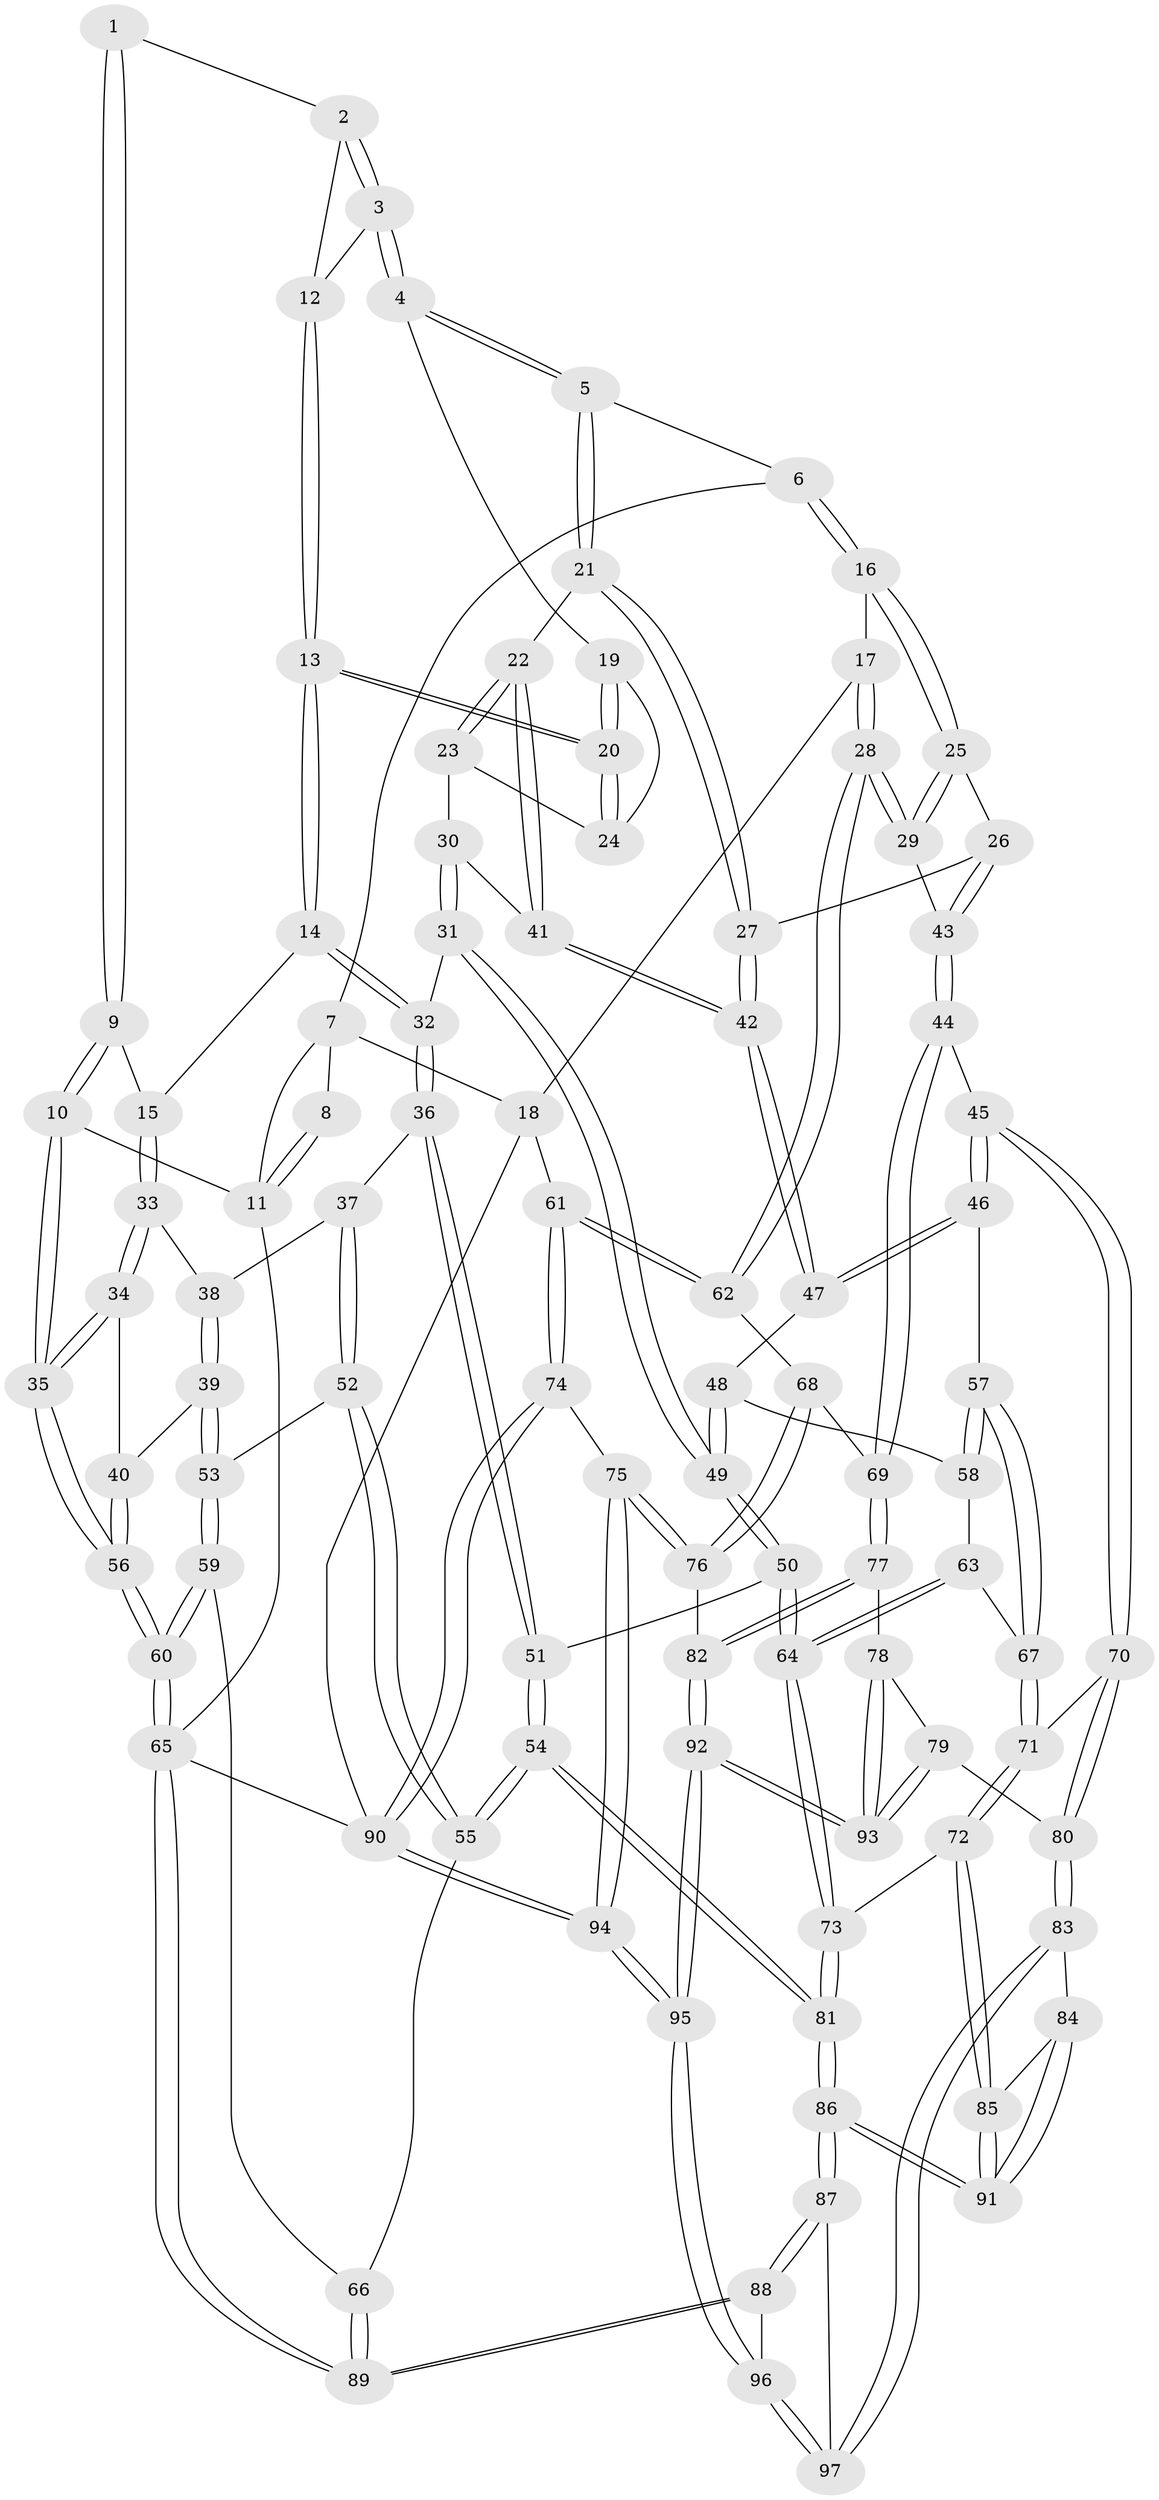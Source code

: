 // coarse degree distribution, {3: 0.5517241379310345, 2: 0.06896551724137931, 4: 0.3448275862068966, 5: 0.034482758620689655}
// Generated by graph-tools (version 1.1) at 2025/38/03/04/25 23:38:31]
// undirected, 97 vertices, 239 edges
graph export_dot {
  node [color=gray90,style=filled];
  1 [pos="+0.3073333467256671+0"];
  2 [pos="+0.31427232231154273+0"];
  3 [pos="+0.45052863206559945+0.21652347635531416"];
  4 [pos="+0.4523461002389898+0.21776323346987075"];
  5 [pos="+0.5374230487885142+0.22708961797922478"];
  6 [pos="+0.7155903213572247+0.046237566251931976"];
  7 [pos="+0.714734643531788+0"];
  8 [pos="+0.30719858343087075+0"];
  9 [pos="+0.09822629120650236+0.2647065782548648"];
  10 [pos="+0+0.0920298175475977"];
  11 [pos="+0+0"];
  12 [pos="+0.25502466500420073+0.20666892421537855"];
  13 [pos="+0.18168575605753293+0.281245296990609"];
  14 [pos="+0.15988104103074857+0.29225141963520324"];
  15 [pos="+0.13727747594747003+0.284411547144229"];
  16 [pos="+0.8200808963236038+0.19931064228910417"];
  17 [pos="+0.9262722797573871+0.23110363823363853"];
  18 [pos="+1+0.2754801883214476"];
  19 [pos="+0.3901267621965916+0.29446525423777414"];
  20 [pos="+0.1826116967781288+0.2814528792485366"];
  21 [pos="+0.5427529928232326+0.2728282003338244"];
  22 [pos="+0.4892108496411115+0.41962503520850053"];
  23 [pos="+0.3805207030905687+0.37088607939584634"];
  24 [pos="+0.3780372900069793+0.3619734970530072"];
  25 [pos="+0.8127932499856669+0.22504453543537412"];
  26 [pos="+0.7078995849172895+0.4205319447038345"];
  27 [pos="+0.70498426528529+0.4193706766328796"];
  28 [pos="+0.9049789506950456+0.5189037410362777"];
  29 [pos="+0.8995916550889052+0.516621615172566"];
  30 [pos="+0.3158429274871952+0.4357268868957068"];
  31 [pos="+0.2886401943348766+0.45773158971016414"];
  32 [pos="+0.20382163034125064+0.41614440555019966"];
  33 [pos="+0.050128913831485454+0.46142209511193044"];
  34 [pos="+0.016540466684017242+0.4598768886107434"];
  35 [pos="+0+0.30722381770552837"];
  36 [pos="+0.15309869269074045+0.5031911344570472"];
  37 [pos="+0.14109336918899984+0.507270667685078"];
  38 [pos="+0.05023113139370015+0.4615288700021843"];
  39 [pos="+0.04524566881397725+0.5460939898923649"];
  40 [pos="+0.02906499491211021+0.5441141899206866"];
  41 [pos="+0.4938431551889811+0.4441125295200211"];
  42 [pos="+0.4946705994611264+0.44727187312853256"];
  43 [pos="+0.7341113729614034+0.49141234619411445"];
  44 [pos="+0.6509196794726196+0.6058890161540949"];
  45 [pos="+0.6218222408112014+0.6069725979171264"];
  46 [pos="+0.5516703471880904+0.563954444735273"];
  47 [pos="+0.48949806557644776+0.48645686523197557"];
  48 [pos="+0.4208040181678671+0.518849201231473"];
  49 [pos="+0.3338256945361581+0.5314086158274769"];
  50 [pos="+0.2989799368117487+0.6329620936270014"];
  51 [pos="+0.2171166325368351+0.6384541939276911"];
  52 [pos="+0.0776911723476419+0.5535157512262852"];
  53 [pos="+0.06200445845501155+0.5518414797802813"];
  54 [pos="+0.14415065124402585+0.697973386388373"];
  55 [pos="+0.10925730605304823+0.6887228783077637"];
  56 [pos="+0+0.5969731910539559"];
  57 [pos="+0.47480012803774846+0.6194990980900799"];
  58 [pos="+0.42907617425908057+0.5821442711749895"];
  59 [pos="+0+0.690947927110466"];
  60 [pos="+0+0.7122945929138189"];
  61 [pos="+1+0.5540665052743611"];
  62 [pos="+0.9335593861770788+0.5364312617994157"];
  63 [pos="+0.4223661252477291+0.6197253900849674"];
  64 [pos="+0.3268374362163725+0.66553031291687"];
  65 [pos="+0+1"];
  66 [pos="+0.07322787764005025+0.6947537479917594"];
  67 [pos="+0.46258855266429455+0.6338432559415403"];
  68 [pos="+0.8487112000382135+0.6582694207501206"];
  69 [pos="+0.6838647320275903+0.6529314700582348"];
  70 [pos="+0.5444147307812046+0.7038155585772938"];
  71 [pos="+0.4599563603051687+0.693612740042206"];
  72 [pos="+0.3694264268509898+0.7405442111216458"];
  73 [pos="+0.3588255990622332+0.7303025405751804"];
  74 [pos="+1+0.6820856237596601"];
  75 [pos="+0.9070111293418538+0.7991155718291991"];
  76 [pos="+0.8508403534334281+0.7658716656774789"];
  77 [pos="+0.7111356844061686+0.7709996193626045"];
  78 [pos="+0.654734301926732+0.8039025291490574"];
  79 [pos="+0.5547363681756282+0.8299988662480854"];
  80 [pos="+0.5504336673017323+0.8304694458550992"];
  81 [pos="+0.175530440297472+0.8042437298039228"];
  82 [pos="+0.7407398119007098+0.7879736544026962"];
  83 [pos="+0.5132158319927869+0.8645728131874332"];
  84 [pos="+0.5089692814688598+0.8633568784337957"];
  85 [pos="+0.3735599796931146+0.7553257638084234"];
  86 [pos="+0.14882733427557304+1"];
  87 [pos="+0.11038882833955786+1"];
  88 [pos="+0.0824813163934104+1"];
  89 [pos="+0+1"];
  90 [pos="+1+1"];
  91 [pos="+0.26325120169405153+0.9658397822153477"];
  92 [pos="+0.8064378301110484+1"];
  93 [pos="+0.6753210949158881+0.9222023458033647"];
  94 [pos="+0.8603696808385696+1"];
  95 [pos="+0.8394109865799865+1"];
  96 [pos="+0.690886495975306+1"];
  97 [pos="+0.5254682456802571+0.9226840071289386"];
  1 -- 2;
  1 -- 9;
  1 -- 9;
  2 -- 3;
  2 -- 3;
  2 -- 12;
  3 -- 4;
  3 -- 4;
  3 -- 12;
  4 -- 5;
  4 -- 5;
  4 -- 19;
  5 -- 6;
  5 -- 21;
  5 -- 21;
  6 -- 7;
  6 -- 16;
  6 -- 16;
  7 -- 8;
  7 -- 11;
  7 -- 18;
  8 -- 11;
  8 -- 11;
  9 -- 10;
  9 -- 10;
  9 -- 15;
  10 -- 11;
  10 -- 35;
  10 -- 35;
  11 -- 65;
  12 -- 13;
  12 -- 13;
  13 -- 14;
  13 -- 14;
  13 -- 20;
  13 -- 20;
  14 -- 15;
  14 -- 32;
  14 -- 32;
  15 -- 33;
  15 -- 33;
  16 -- 17;
  16 -- 25;
  16 -- 25;
  17 -- 18;
  17 -- 28;
  17 -- 28;
  18 -- 61;
  18 -- 90;
  19 -- 20;
  19 -- 20;
  19 -- 24;
  20 -- 24;
  20 -- 24;
  21 -- 22;
  21 -- 27;
  21 -- 27;
  22 -- 23;
  22 -- 23;
  22 -- 41;
  22 -- 41;
  23 -- 24;
  23 -- 30;
  25 -- 26;
  25 -- 29;
  25 -- 29;
  26 -- 27;
  26 -- 43;
  26 -- 43;
  27 -- 42;
  27 -- 42;
  28 -- 29;
  28 -- 29;
  28 -- 62;
  28 -- 62;
  29 -- 43;
  30 -- 31;
  30 -- 31;
  30 -- 41;
  31 -- 32;
  31 -- 49;
  31 -- 49;
  32 -- 36;
  32 -- 36;
  33 -- 34;
  33 -- 34;
  33 -- 38;
  34 -- 35;
  34 -- 35;
  34 -- 40;
  35 -- 56;
  35 -- 56;
  36 -- 37;
  36 -- 51;
  36 -- 51;
  37 -- 38;
  37 -- 52;
  37 -- 52;
  38 -- 39;
  38 -- 39;
  39 -- 40;
  39 -- 53;
  39 -- 53;
  40 -- 56;
  40 -- 56;
  41 -- 42;
  41 -- 42;
  42 -- 47;
  42 -- 47;
  43 -- 44;
  43 -- 44;
  44 -- 45;
  44 -- 69;
  44 -- 69;
  45 -- 46;
  45 -- 46;
  45 -- 70;
  45 -- 70;
  46 -- 47;
  46 -- 47;
  46 -- 57;
  47 -- 48;
  48 -- 49;
  48 -- 49;
  48 -- 58;
  49 -- 50;
  49 -- 50;
  50 -- 51;
  50 -- 64;
  50 -- 64;
  51 -- 54;
  51 -- 54;
  52 -- 53;
  52 -- 55;
  52 -- 55;
  53 -- 59;
  53 -- 59;
  54 -- 55;
  54 -- 55;
  54 -- 81;
  54 -- 81;
  55 -- 66;
  56 -- 60;
  56 -- 60;
  57 -- 58;
  57 -- 58;
  57 -- 67;
  57 -- 67;
  58 -- 63;
  59 -- 60;
  59 -- 60;
  59 -- 66;
  60 -- 65;
  60 -- 65;
  61 -- 62;
  61 -- 62;
  61 -- 74;
  61 -- 74;
  62 -- 68;
  63 -- 64;
  63 -- 64;
  63 -- 67;
  64 -- 73;
  64 -- 73;
  65 -- 89;
  65 -- 89;
  65 -- 90;
  66 -- 89;
  66 -- 89;
  67 -- 71;
  67 -- 71;
  68 -- 69;
  68 -- 76;
  68 -- 76;
  69 -- 77;
  69 -- 77;
  70 -- 71;
  70 -- 80;
  70 -- 80;
  71 -- 72;
  71 -- 72;
  72 -- 73;
  72 -- 85;
  72 -- 85;
  73 -- 81;
  73 -- 81;
  74 -- 75;
  74 -- 90;
  74 -- 90;
  75 -- 76;
  75 -- 76;
  75 -- 94;
  75 -- 94;
  76 -- 82;
  77 -- 78;
  77 -- 82;
  77 -- 82;
  78 -- 79;
  78 -- 93;
  78 -- 93;
  79 -- 80;
  79 -- 93;
  79 -- 93;
  80 -- 83;
  80 -- 83;
  81 -- 86;
  81 -- 86;
  82 -- 92;
  82 -- 92;
  83 -- 84;
  83 -- 97;
  83 -- 97;
  84 -- 85;
  84 -- 91;
  84 -- 91;
  85 -- 91;
  85 -- 91;
  86 -- 87;
  86 -- 87;
  86 -- 91;
  86 -- 91;
  87 -- 88;
  87 -- 88;
  87 -- 97;
  88 -- 89;
  88 -- 89;
  88 -- 96;
  90 -- 94;
  90 -- 94;
  92 -- 93;
  92 -- 93;
  92 -- 95;
  92 -- 95;
  94 -- 95;
  94 -- 95;
  95 -- 96;
  95 -- 96;
  96 -- 97;
  96 -- 97;
}
